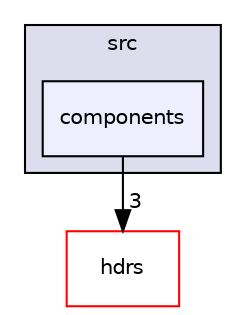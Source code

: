 digraph "src/components" {
  compound=true
  node [ fontsize="10", fontname="Helvetica"];
  edge [ labelfontsize="10", labelfontname="Helvetica"];
  subgraph clusterdir_68267d1309a1af8e8297ef4c3efbcdba {
    graph [ bgcolor="#ddddee", pencolor="black", label="src" fontname="Helvetica", fontsize="10", URL="dir_68267d1309a1af8e8297ef4c3efbcdba.html"]
  dir_3c4c7c1a85608ccd561c026bec818e51 [shape=box, label="components", style="filled", fillcolor="#eeeeff", pencolor="black", URL="dir_3c4c7c1a85608ccd561c026bec818e51.html"];
  }
  dir_0915d0a934590e8ab660cc06f27fa441 [shape=box label="hdrs" fillcolor="white" style="filled" color="red" URL="dir_0915d0a934590e8ab660cc06f27fa441.html"];
  dir_3c4c7c1a85608ccd561c026bec818e51->dir_0915d0a934590e8ab660cc06f27fa441 [headlabel="3", labeldistance=1.5 headhref="dir_000003_000000.html"];
}
